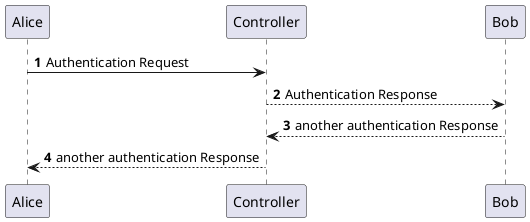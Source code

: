 @startuml
'https://plantuml.com/sequence-diagram

autonumber

Alice -> Controller: Authentication Request
Controller --> Bob: Authentication Response

Controller <-- Bob: another authentication Response
Alice <-- Controller: another authentication Response
@enduml